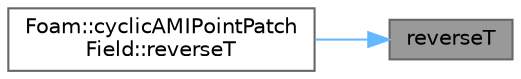 digraph "reverseT"
{
 // LATEX_PDF_SIZE
  bgcolor="transparent";
  edge [fontname=Helvetica,fontsize=10,labelfontname=Helvetica,labelfontsize=10];
  node [fontname=Helvetica,fontsize=10,shape=box,height=0.2,width=0.4];
  rankdir="RL";
  Node1 [id="Node000001",label="reverseT",height=0.2,width=0.4,color="gray40", fillcolor="grey60", style="filled", fontcolor="black",tooltip=" "];
  Node1 -> Node2 [id="edge1_Node000001_Node000002",dir="back",color="steelblue1",style="solid",tooltip=" "];
  Node2 [id="Node000002",label="Foam::cyclicAMIPointPatch\lField::reverseT",height=0.2,width=0.4,color="grey40", fillcolor="white", style="filled",URL="$classFoam_1_1cyclicAMIPointPatchField.html#a4a45acfcb1366256a58a5cefe632f635",tooltip=" "];
}

